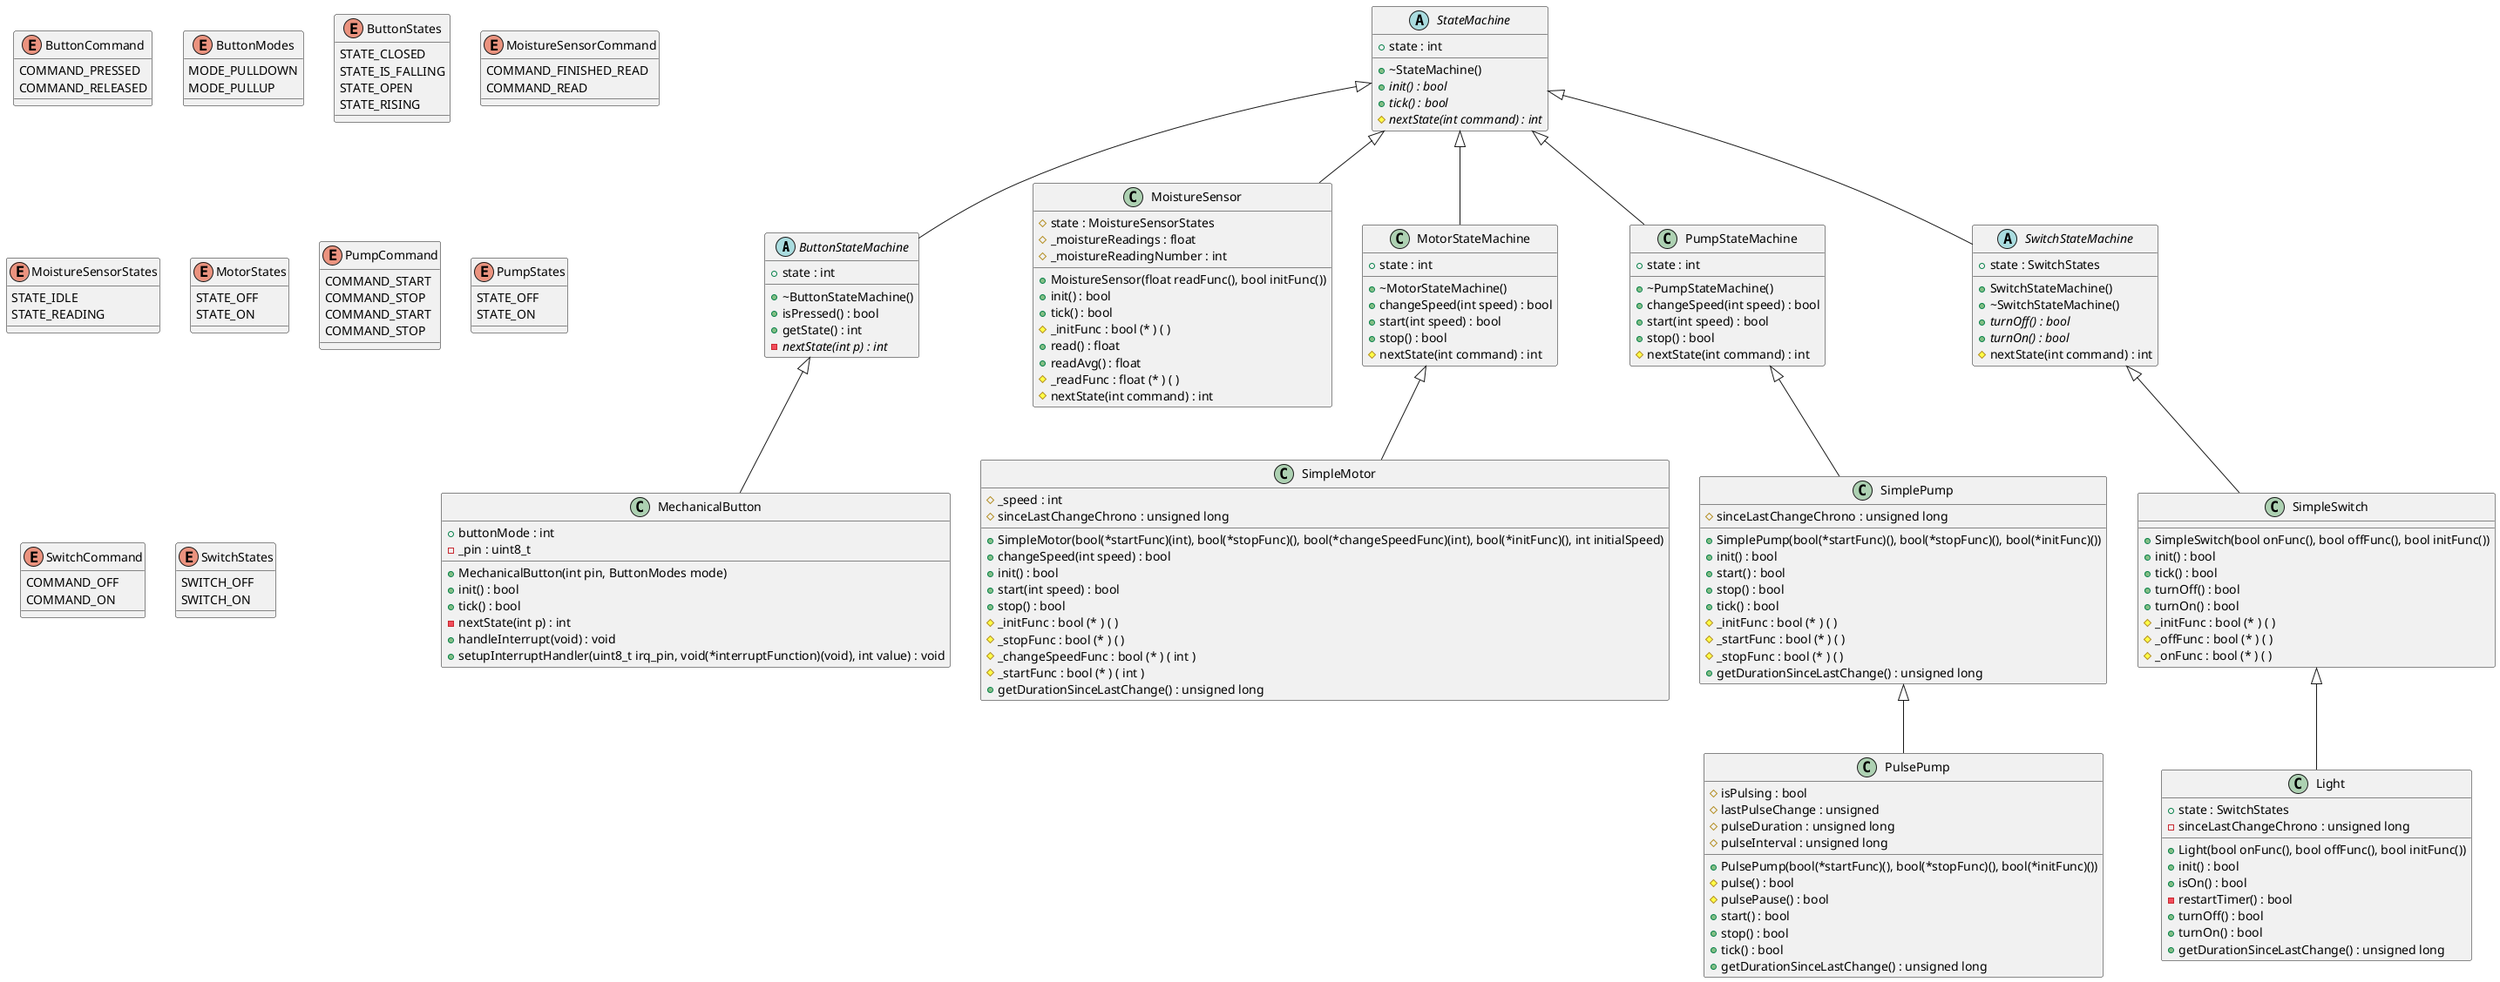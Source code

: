 @startuml





/' Objects '/

abstract class ButtonStateMachine {
	+~ButtonStateMachine()
	+isPressed() : bool
	+getState() : int
	-{abstract} nextState(int p) : int
	+state : int
}


class Light {
	+Light(bool onFunc(), bool offFunc(), bool initFunc())
	+state : SwitchStates
	+init() : bool
	+isOn() : bool
	-restartTimer() : bool
	+turnOff() : bool
	+turnOn() : bool
	+getDurationSinceLastChange() : unsigned long
	-sinceLastChangeChrono : unsigned long
}


class MechanicalButton {
	+MechanicalButton(int pin, ButtonModes mode)
	+init() : bool
	+tick() : bool
	+buttonMode : int
	-nextState(int p) : int
	-_pin : uint8_t
	+handleInterrupt(void) : void
	+setupInterruptHandler(uint8_t irq_pin, void(*interruptFunction)(void), int value) : void
}


class MoistureSensor {
	+MoistureSensor(float readFunc(), bool initFunc())
	#state : MoistureSensorStates
	+init() : bool
	+tick() : bool
	#_initFunc : bool (* ) ( )
	#_moistureReadings : float
	+read() : float
	+readAvg() : float
	#_readFunc : float (* ) ( )
	#_moistureReadingNumber : int
	#nextState(int command) : int
}


class MotorStateMachine {
	+~MotorStateMachine()
	+changeSpeed(int speed) : bool
	+start(int speed) : bool
	+stop() : bool
	#nextState(int command) : int
	+state : int
}


class PulsePump {
	+PulsePump(bool(*startFunc)(), bool(*stopFunc)(), bool(*initFunc)())
	#isPulsing : bool
	#pulse() : bool
	#pulsePause() : bool
	+start() : bool
	+stop() : bool
	+tick() : bool
	#lastPulseChange : unsigned
	+getDurationSinceLastChange() : unsigned long
	#pulseDuration : unsigned long
	#pulseInterval : unsigned long
}


class PumpStateMachine {
	+~PumpStateMachine()
	+changeSpeed(int speed) : bool
	+start(int speed) : bool
	+stop() : bool
	#nextState(int command) : int
	+state : int
}


class SimpleMotor {
	+SimpleMotor(bool(*startFunc)(int), bool(*stopFunc)(), bool(*changeSpeedFunc)(int), bool(*initFunc)(), int initialSpeed)
	+changeSpeed(int speed) : bool
	+init() : bool
	+start(int speed) : bool
	+stop() : bool
	#_initFunc : bool (* ) ( )
	#_stopFunc : bool (* ) ( )
	#_changeSpeedFunc : bool (* ) ( int )
	#_startFunc : bool (* ) ( int )
	#_speed : int
	+getDurationSinceLastChange() : unsigned long
	#sinceLastChangeChrono : unsigned long
}


class SimplePump {
	+SimplePump(bool(*startFunc)(), bool(*stopFunc)(), bool(*initFunc)())
	+init() : bool
	+start() : bool
	+stop() : bool
	+tick() : bool
	#_initFunc : bool (* ) ( )
	#_startFunc : bool (* ) ( )
	#_stopFunc : bool (* ) ( )
	+getDurationSinceLastChange() : unsigned long
	#sinceLastChangeChrono : unsigned long
}


class SimpleSwitch {
	+SimpleSwitch(bool onFunc(), bool offFunc(), bool initFunc())
	+init() : bool
	+tick() : bool
	+turnOff() : bool
	+turnOn() : bool
	#_initFunc : bool (* ) ( )
	#_offFunc : bool (* ) ( )
	#_onFunc : bool (* ) ( )
}


abstract class StateMachine {
	+~StateMachine()
	+{abstract} init() : bool
	+{abstract} tick() : bool
	#{abstract} nextState(int command) : int
	+state : int
}


abstract class SwitchStateMachine {
	+SwitchStateMachine()
	+~SwitchStateMachine()
	+state : SwitchStates
	+{abstract} turnOff() : bool
	+{abstract} turnOn() : bool
	#nextState(int command) : int
}


enum ButtonCommand {
	COMMAND_PRESSED
	COMMAND_RELEASED
}


enum ButtonModes {
	MODE_PULLDOWN
	MODE_PULLUP
}


enum ButtonStates {
	STATE_CLOSED
	STATE_IS_FALLING
	STATE_OPEN
	STATE_RISING
}


enum MoistureSensorCommand {
	COMMAND_FINISHED_READ
	COMMAND_READ
}


enum MoistureSensorStates {
	STATE_IDLE
	STATE_READING
}


enum MotorStates {
	STATE_OFF
	STATE_ON
}


enum PumpCommand {
	COMMAND_START
	COMMAND_STOP
}


enum PumpCommand {
	COMMAND_START
	COMMAND_STOP
}


enum PumpStates {
	STATE_OFF
	STATE_ON
}


enum SwitchCommand {
	COMMAND_OFF
	COMMAND_ON
}


enum SwitchStates {
	SWITCH_OFF
	SWITCH_ON
}





/' Inheritance relationships '/

ButtonStateMachine <|-- MechanicalButton


MotorStateMachine <|-- SimpleMotor


PumpStateMachine <|-- SimplePump


SimplePump <|-- PulsePump


SimpleSwitch <|-- Light


StateMachine <|-- ButtonStateMachine


StateMachine <|-- MoistureSensor


StateMachine <|-- MotorStateMachine


StateMachine <|-- PumpStateMachine


StateMachine <|-- SwitchStateMachine


SwitchStateMachine <|-- SimpleSwitch





/' Aggregation relationships '/




@enduml
